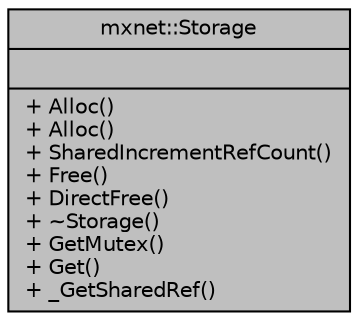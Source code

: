 digraph "mxnet::Storage"
{
  edge [fontname="Helvetica",fontsize="10",labelfontname="Helvetica",labelfontsize="10"];
  node [fontname="Helvetica",fontsize="10",shape=record];
  Node1 [label="{mxnet::Storage\n||+ Alloc()\l+ Alloc()\l+ SharedIncrementRefCount()\l+ Free()\l+ DirectFree()\l+ ~Storage()\l+ GetMutex()\l+ Get()\l+ _GetSharedRef()\l}",height=0.2,width=0.4,color="black", fillcolor="grey75", style="filled", fontcolor="black"];
}
